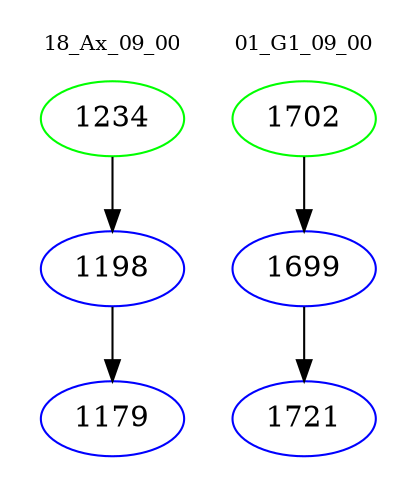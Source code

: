 digraph{
subgraph cluster_0 {
color = white
label = "18_Ax_09_00";
fontsize=10;
T0_1234 [label="1234", color="green"]
T0_1234 -> T0_1198 [color="black"]
T0_1198 [label="1198", color="blue"]
T0_1198 -> T0_1179 [color="black"]
T0_1179 [label="1179", color="blue"]
}
subgraph cluster_1 {
color = white
label = "01_G1_09_00";
fontsize=10;
T1_1702 [label="1702", color="green"]
T1_1702 -> T1_1699 [color="black"]
T1_1699 [label="1699", color="blue"]
T1_1699 -> T1_1721 [color="black"]
T1_1721 [label="1721", color="blue"]
}
}
